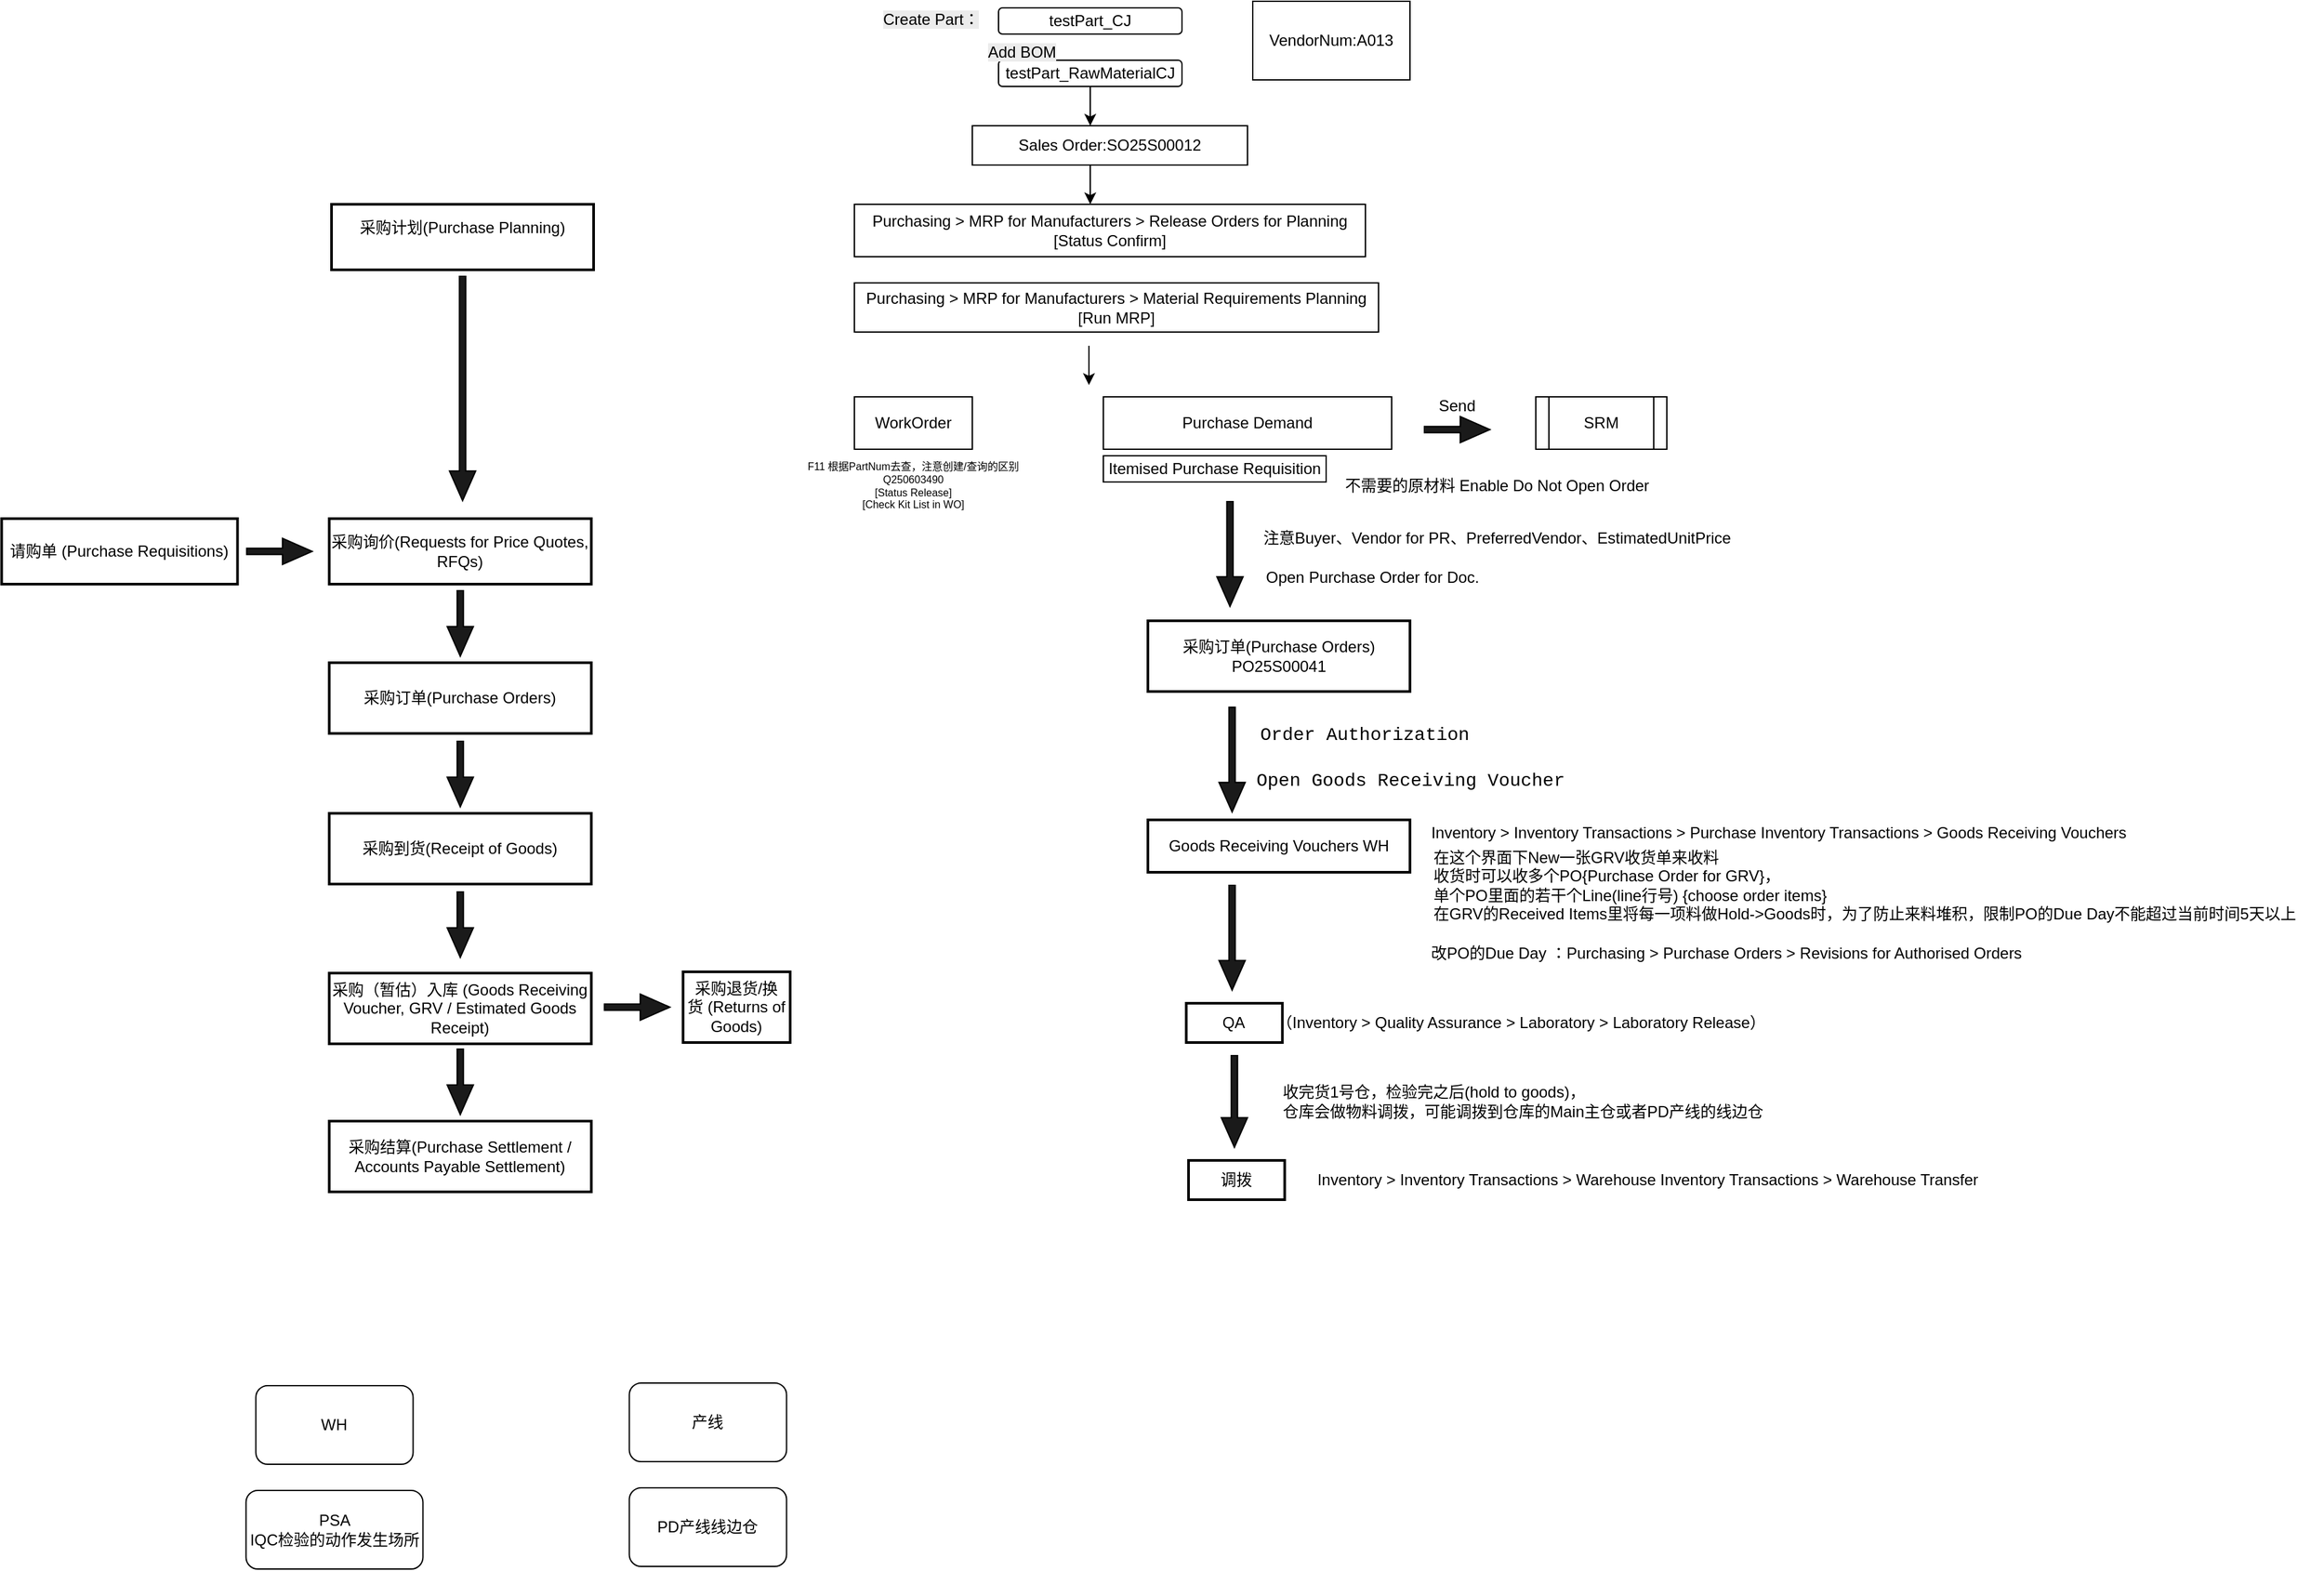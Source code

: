 <mxfile version="27.1.4">
  <diagram name="采购管理" id="mpOXpmmLFO7AId_gfZCV">
    <mxGraphModel dx="1978" dy="2450" grid="1" gridSize="10" guides="1" tooltips="1" connect="1" arrows="1" fold="1" page="1" pageScale="1" pageWidth="1200" pageHeight="1920" math="0" shadow="0">
      <root>
        <mxCell id="0" />
        <mxCell id="1" parent="0" />
        <mxCell id="8VvXhbn4Lma_j9oY6vWO-1" value="采购计划(Purchase Planning)&#xa;" style="whiteSpace=wrap;strokeWidth=2;" parent="1" vertex="1">
          <mxGeometry x="151" y="40" width="200" height="50" as="geometry" />
        </mxCell>
        <mxCell id="8VvXhbn4Lma_j9oY6vWO-2" value="采购询价(Requests for Price Quotes, RFQs)" style="whiteSpace=wrap;strokeWidth=2;" parent="1" vertex="1">
          <mxGeometry x="149.25" y="280" width="200" height="50" as="geometry" />
        </mxCell>
        <mxCell id="8VvXhbn4Lma_j9oY6vWO-4" value="采购订单(Purchase Orders)" style="whiteSpace=wrap;strokeWidth=2;" parent="1" vertex="1">
          <mxGeometry x="149.25" y="390" width="200" height="54" as="geometry" />
        </mxCell>
        <mxCell id="8VvXhbn4Lma_j9oY6vWO-9" value="采购到货(Receipt of Goods)" style="whiteSpace=wrap;strokeWidth=2;" parent="1" vertex="1">
          <mxGeometry x="149.25" y="505" width="200" height="54" as="geometry" />
        </mxCell>
        <mxCell id="8VvXhbn4Lma_j9oY6vWO-10" value="采购（暂估）入库 (Goods Receiving Voucher, GRV / Estimated Goods Receipt)" style="whiteSpace=wrap;strokeWidth=2;" parent="1" vertex="1">
          <mxGeometry x="149.25" y="627" width="200" height="54" as="geometry" />
        </mxCell>
        <mxCell id="8VvXhbn4Lma_j9oY6vWO-11" value="采购结算(Purchase Settlement / Accounts Payable Settlement)" style="whiteSpace=wrap;strokeWidth=2;" parent="1" vertex="1">
          <mxGeometry x="149.25" y="740" width="200" height="54" as="geometry" />
        </mxCell>
        <mxCell id="8VvXhbn4Lma_j9oY6vWO-12" value="采购退货/换货 (Returns of Goods)" style="whiteSpace=wrap;strokeWidth=2;" parent="1" vertex="1">
          <mxGeometry x="419.25" y="626" width="81.75" height="54" as="geometry" />
        </mxCell>
        <mxCell id="8VvXhbn4Lma_j9oY6vWO-13" value="请购单 (Purchase Requisitions)" style="whiteSpace=wrap;strokeWidth=2;" parent="1" vertex="1">
          <mxGeometry x="-100.75" y="280" width="180" height="50" as="geometry" />
        </mxCell>
        <mxCell id="8VvXhbn4Lma_j9oY6vWO-19" value="" style="html=1;shadow=0;dashed=0;align=center;verticalAlign=middle;shape=mxgraph.arrows2.arrow;dy=0.76;dx=22.67;notch=0;fillColor=#1A1A1A;" parent="1" vertex="1">
          <mxGeometry x="86.25" y="295" width="50" height="20" as="geometry" />
        </mxCell>
        <mxCell id="8VvXhbn4Lma_j9oY6vWO-20" value="" style="html=1;shadow=0;dashed=0;align=center;verticalAlign=middle;shape=mxgraph.arrows2.arrow;dy=0.76;dx=22.67;notch=0;fillColor=#1A1A1A;" parent="1" vertex="1">
          <mxGeometry x="359.25" y="643" width="50" height="20" as="geometry" />
        </mxCell>
        <mxCell id="8VvXhbn4Lma_j9oY6vWO-21" value="" style="html=1;shadow=0;dashed=0;align=center;verticalAlign=middle;shape=mxgraph.arrows2.arrow;dy=0.76;dx=22.67;notch=0;fillColor=#1A1A1A;rotation=90;" parent="1" vertex="1">
          <mxGeometry x="165.38" y="170.63" width="171.25" height="20" as="geometry" />
        </mxCell>
        <mxCell id="8VvXhbn4Lma_j9oY6vWO-22" value="" style="html=1;shadow=0;dashed=0;align=center;verticalAlign=middle;shape=mxgraph.arrows2.arrow;dy=0.76;dx=22.67;notch=0;fillColor=#1A1A1A;rotation=90;" parent="1" vertex="1">
          <mxGeometry x="224.25" y="350" width="50" height="20" as="geometry" />
        </mxCell>
        <mxCell id="8VvXhbn4Lma_j9oY6vWO-23" value="" style="html=1;shadow=0;dashed=0;align=center;verticalAlign=middle;shape=mxgraph.arrows2.arrow;dy=0.76;dx=22.67;notch=0;fillColor=#1A1A1A;rotation=90;" parent="1" vertex="1">
          <mxGeometry x="224.25" y="465" width="50" height="20" as="geometry" />
        </mxCell>
        <mxCell id="8VvXhbn4Lma_j9oY6vWO-24" value="" style="html=1;shadow=0;dashed=0;align=center;verticalAlign=middle;shape=mxgraph.arrows2.arrow;dy=0.76;dx=22.67;notch=0;fillColor=#1A1A1A;rotation=90;" parent="1" vertex="1">
          <mxGeometry x="224.25" y="580" width="50" height="20" as="geometry" />
        </mxCell>
        <mxCell id="8VvXhbn4Lma_j9oY6vWO-25" value="" style="html=1;shadow=0;dashed=0;align=center;verticalAlign=middle;shape=mxgraph.arrows2.arrow;dy=0.76;dx=22.67;notch=0;fillColor=#1A1A1A;rotation=90;" parent="1" vertex="1">
          <mxGeometry x="224.25" y="700" width="50" height="20" as="geometry" />
        </mxCell>
        <mxCell id="8VvXhbn4Lma_j9oY6vWO-26" value="WH" style="rounded=1;whiteSpace=wrap;html=1;" parent="1" vertex="1">
          <mxGeometry x="93.25" y="942" width="120" height="60" as="geometry" />
        </mxCell>
        <mxCell id="8VvXhbn4Lma_j9oY6vWO-27" value="PSA&lt;div&gt;IQC检验的动作发生场所&lt;/div&gt;" style="rounded=1;whiteSpace=wrap;html=1;" parent="1" vertex="1">
          <mxGeometry x="85.75" y="1022" width="135" height="60" as="geometry" />
        </mxCell>
        <mxCell id="8VvXhbn4Lma_j9oY6vWO-28" value="PD产线线边仓" style="rounded=1;whiteSpace=wrap;html=1;" parent="1" vertex="1">
          <mxGeometry x="378.25" y="1020" width="120" height="60" as="geometry" />
        </mxCell>
        <mxCell id="8VvXhbn4Lma_j9oY6vWO-29" value="产线" style="rounded=1;whiteSpace=wrap;html=1;" parent="1" vertex="1">
          <mxGeometry x="378.25" y="940" width="120" height="60" as="geometry" />
        </mxCell>
        <mxCell id="8VvXhbn4Lma_j9oY6vWO-32" value="Purchasing &amp;gt; MRP for Manufacturers &amp;gt; Release Orders for Planning&lt;div&gt;[Status Confirm]&lt;/div&gt;" style="whiteSpace=wrap;html=1;" parent="1" vertex="1">
          <mxGeometry x="550" y="40" width="390" height="40" as="geometry" />
        </mxCell>
        <mxCell id="8VvXhbn4Lma_j9oY6vWO-33" value="Sales Order:SO25S00012" style="whiteSpace=wrap;html=1;" parent="1" vertex="1">
          <mxGeometry x="640" y="-20" width="210" height="30" as="geometry" />
        </mxCell>
        <mxCell id="8VvXhbn4Lma_j9oY6vWO-34" value="Purchasing &amp;gt; MRP for Manufacturers &amp;gt; Material Requirements Planning&lt;div&gt;[Run MRP]&lt;/div&gt;" style="whiteSpace=wrap;html=1;" parent="1" vertex="1">
          <mxGeometry x="550" y="100" width="400" height="37.5" as="geometry" />
        </mxCell>
        <mxCell id="8VvXhbn4Lma_j9oY6vWO-35" value="WorkOrder" style="rounded=0;whiteSpace=wrap;html=1;" parent="1" vertex="1">
          <mxGeometry x="550" y="187" width="90" height="40" as="geometry" />
        </mxCell>
        <mxCell id="8VvXhbn4Lma_j9oY6vWO-36" value="Purchase Demand" style="rounded=0;whiteSpace=wrap;html=1;" parent="1" vertex="1">
          <mxGeometry x="740" y="187" width="220" height="40" as="geometry" />
        </mxCell>
        <mxCell id="8VvXhbn4Lma_j9oY6vWO-39" value="SRM" style="shape=process;whiteSpace=wrap;html=1;backgroundOutline=1;" parent="1" vertex="1">
          <mxGeometry x="1070" y="187" width="100" height="40" as="geometry" />
        </mxCell>
        <mxCell id="8VvXhbn4Lma_j9oY6vWO-43" value="" style="group" parent="1" vertex="1" connectable="0">
          <mxGeometry x="980" y="179" width="60" height="43" as="geometry" />
        </mxCell>
        <mxCell id="8VvXhbn4Lma_j9oY6vWO-37" value="" style="html=1;shadow=0;dashed=0;align=center;verticalAlign=middle;shape=mxgraph.arrows2.arrow;dy=0.76;dx=22.67;notch=0;fillColor=#1A1A1A;" parent="8VvXhbn4Lma_j9oY6vWO-43" vertex="1">
          <mxGeometry x="5" y="23" width="50" height="20" as="geometry" />
        </mxCell>
        <mxCell id="8VvXhbn4Lma_j9oY6vWO-38" value="Send" style="text;html=1;align=center;verticalAlign=middle;whiteSpace=wrap;rounded=0;" parent="8VvXhbn4Lma_j9oY6vWO-43" vertex="1">
          <mxGeometry width="60" height="30" as="geometry" />
        </mxCell>
        <mxCell id="8VvXhbn4Lma_j9oY6vWO-44" value="F11 根据PartNum去查，注意创建/查询的区别&lt;div&gt;Q250603490&lt;/div&gt;&lt;div&gt;[Status Release]&lt;/div&gt;&lt;div&gt;[Check Kit List in WO]&lt;/div&gt;" style="text;html=1;align=center;verticalAlign=middle;whiteSpace=wrap;rounded=0;fontSize=8;" parent="1" vertex="1">
          <mxGeometry x="505" y="232" width="180" height="46" as="geometry" />
        </mxCell>
        <mxCell id="8VvXhbn4Lma_j9oY6vWO-46" value="testPart_CJ" style="rounded=1;whiteSpace=wrap;html=1;" parent="1" vertex="1">
          <mxGeometry x="660" y="-110" width="140" height="20" as="geometry" />
        </mxCell>
        <mxCell id="8VvXhbn4Lma_j9oY6vWO-49" value="testPart_RawMaterialCJ&lt;span style=&quot;color: rgba(0, 0, 0, 0); font-family: monospace; font-size: 0px; text-align: start; text-wrap-mode: nowrap;&quot;&gt;%3CmxGraphModel%3E%3Croot%3E%3CmxCell%20id%3D%220%22%2F%3E%3CmxCell%20id%3D%221%22%20parent%3D%220%22%2F%3E%3CmxCell%20id%3D%222%22%20value%3D%22Create%20Part%EF%BC%9AtestPart_CJ%22%20style%3D%22rounded%3D1%3BwhiteSpace%3Dwrap%3Bhtml%3D1%3B%22%20vertex%3D%221%22%20parent%3D%221%22%3E%3CmxGeometry%20x%3D%22660%22%20y%3D%22-150%22%20width%3D%22150%22%20height%3D%2220%22%20as%3D%22geometry%22%2F%3E%3C%2FmxCell%3E%3C%2Froot%3E%3C%2FmxGraphModel%3E&lt;/span&gt;" style="rounded=1;whiteSpace=wrap;html=1;" parent="1" vertex="1">
          <mxGeometry x="660" y="-70" width="140" height="20" as="geometry" />
        </mxCell>
        <mxCell id="8VvXhbn4Lma_j9oY6vWO-50" value="&lt;span style=&quot;color: rgb(0, 0, 0); font-family: Helvetica; font-size: 12px; font-style: normal; font-variant-ligatures: normal; font-variant-caps: normal; font-weight: 400; letter-spacing: normal; orphans: 2; text-align: center; text-indent: 0px; text-transform: none; widows: 2; word-spacing: 0px; -webkit-text-stroke-width: 0px; white-space: normal; background-color: rgb(236, 236, 236); text-decoration-thickness: initial; text-decoration-style: initial; text-decoration-color: initial; display: inline !important; float: none;&quot;&gt;Create Part：&lt;/span&gt;" style="text;whiteSpace=wrap;html=1;" parent="1" vertex="1">
          <mxGeometry x="570" y="-115" width="80" height="30" as="geometry" />
        </mxCell>
        <mxCell id="8VvXhbn4Lma_j9oY6vWO-51" value="&lt;span style=&quot;color: rgb(0, 0, 0); font-family: Helvetica; font-size: 12px; font-style: normal; font-variant-ligatures: normal; font-variant-caps: normal; font-weight: 400; letter-spacing: normal; orphans: 2; text-align: center; text-indent: 0px; text-transform: none; widows: 2; word-spacing: 0px; -webkit-text-stroke-width: 0px; white-space: normal; background-color: rgb(236, 236, 236); text-decoration-thickness: initial; text-decoration-style: initial; text-decoration-color: initial; float: none; display: inline !important;&quot;&gt;Add BOM&lt;/span&gt;" style="text;whiteSpace=wrap;html=1;" parent="1" vertex="1">
          <mxGeometry x="650" y="-90" width="80" height="30" as="geometry" />
        </mxCell>
        <mxCell id="8VvXhbn4Lma_j9oY6vWO-53" value="VendorNum:A013" style="whiteSpace=wrap;html=1;" parent="1" vertex="1">
          <mxGeometry x="854" y="-115" width="120" height="60" as="geometry" />
        </mxCell>
        <mxCell id="8VvXhbn4Lma_j9oY6vWO-54" value="Itemised Purchase Requisition" style="rounded=0;whiteSpace=wrap;html=1;" parent="1" vertex="1">
          <mxGeometry x="740" y="232" width="170" height="20" as="geometry" />
        </mxCell>
        <mxCell id="8VvXhbn4Lma_j9oY6vWO-55" value="采购订单(Purchase Orders)&#xa;PO25S00041" style="whiteSpace=wrap;strokeWidth=2;" parent="1" vertex="1">
          <mxGeometry x="774" y="358" width="200" height="54" as="geometry" />
        </mxCell>
        <mxCell id="8VvXhbn4Lma_j9oY6vWO-56" value="" style="html=1;shadow=0;dashed=0;align=center;verticalAlign=middle;shape=mxgraph.arrows2.arrow;dy=0.76;dx=22.67;notch=0;fillColor=#1A1A1A;rotation=90;" parent="1" vertex="1">
          <mxGeometry x="796.63" y="297" width="80" height="20" as="geometry" />
        </mxCell>
        <mxCell id="8VvXhbn4Lma_j9oY6vWO-57" value="Open Purchase Order for Doc." style="text;html=1;align=center;verticalAlign=middle;resizable=0;points=[];autosize=1;strokeColor=none;fillColor=none;" parent="1" vertex="1">
          <mxGeometry x="850" y="310" width="190" height="30" as="geometry" />
        </mxCell>
        <mxCell id="8VvXhbn4Lma_j9oY6vWO-60" value="" style="endArrow=classic;html=1;rounded=0;" parent="1" edge="1">
          <mxGeometry width="50" height="50" relative="1" as="geometry">
            <mxPoint x="730" y="-50" as="sourcePoint" />
            <mxPoint x="730" y="-20" as="targetPoint" />
          </mxGeometry>
        </mxCell>
        <mxCell id="8VvXhbn4Lma_j9oY6vWO-61" value="" style="endArrow=classic;html=1;rounded=0;" parent="1" edge="1">
          <mxGeometry width="50" height="50" relative="1" as="geometry">
            <mxPoint x="730" y="10" as="sourcePoint" />
            <mxPoint x="730" y="40" as="targetPoint" />
          </mxGeometry>
        </mxCell>
        <mxCell id="8VvXhbn4Lma_j9oY6vWO-62" value="" style="endArrow=classic;html=1;rounded=0;" parent="1" edge="1">
          <mxGeometry width="50" height="50" relative="1" as="geometry">
            <mxPoint x="729" y="148" as="sourcePoint" />
            <mxPoint x="729" y="178" as="targetPoint" />
          </mxGeometry>
        </mxCell>
        <mxCell id="8VvXhbn4Lma_j9oY6vWO-63" value="" style="html=1;shadow=0;dashed=0;align=center;verticalAlign=middle;shape=mxgraph.arrows2.arrow;dy=0.76;dx=22.67;notch=0;fillColor=#1A1A1A;rotation=90;" parent="1" vertex="1">
          <mxGeometry x="798.25" y="454" width="80" height="20" as="geometry" />
        </mxCell>
        <mxCell id="8VvXhbn4Lma_j9oY6vWO-64" value="&lt;div style=&quot;font-family: Consolas, &amp;quot;Courier New&amp;quot;, monospace; font-size: 14px; line-height: 19px; white-space-collapse: preserve;&quot;&gt;&lt;font style=&quot;color: rgb(0, 0, 0);&quot;&gt;Order Authorization&lt;/font&gt;&lt;/div&gt;" style="text;html=1;align=center;verticalAlign=middle;resizable=0;points=[];autosize=1;strokeColor=none;fillColor=none;fontFamily=Helvetica;fontSize=12;fontColor=default;" parent="1" vertex="1">
          <mxGeometry x="854" y="430" width="170" height="30" as="geometry" />
        </mxCell>
        <mxCell id="8VvXhbn4Lma_j9oY6vWO-65" value="Goods Receiving Vouchers WH" style="whiteSpace=wrap;strokeWidth=2;" parent="1" vertex="1">
          <mxGeometry x="774" y="510" width="200" height="40" as="geometry" />
        </mxCell>
        <mxCell id="8VvXhbn4Lma_j9oY6vWO-66" value="在这个界面下New一张GRV收货单来收料&amp;nbsp;&lt;div&gt;收货时可以收多个PO{Purchase Order for GRV}，&lt;/div&gt;&lt;div&gt;单个PO里面的若干个Line(line行号) {choose order items}&lt;/div&gt;&lt;div&gt;在GRV的Received Items里将每一项料做Hold-&amp;gt;Goods时，为了防止来料堆积，限制PO的Due Day不能超过当前时间5天以上&lt;/div&gt;" style="text;html=1;align=left;verticalAlign=middle;resizable=0;points=[];autosize=1;strokeColor=none;fillColor=none;" parent="1" vertex="1">
          <mxGeometry x="990" y="525" width="680" height="70" as="geometry" />
        </mxCell>
        <mxCell id="8VvXhbn4Lma_j9oY6vWO-67" value="" style="html=1;shadow=0;dashed=0;align=center;verticalAlign=middle;shape=mxgraph.arrows2.arrow;dy=0.76;dx=22.67;notch=0;fillColor=#1A1A1A;rotation=90;" parent="1" vertex="1">
          <mxGeometry x="798.25" y="590" width="80" height="20" as="geometry" />
        </mxCell>
        <mxCell id="8VvXhbn4Lma_j9oY6vWO-69" value="QA" style="whiteSpace=wrap;strokeWidth=2;" parent="1" vertex="1">
          <mxGeometry x="803.26" y="650" width="73.37" height="30" as="geometry" />
        </mxCell>
        <mxCell id="8VvXhbn4Lma_j9oY6vWO-70" value="（Inventory &amp;gt; Quality Assurance &amp;gt; Laboratory &amp;gt; Laboratory Release）&amp;nbsp;" style="text;html=1;align=center;verticalAlign=middle;resizable=0;points=[];autosize=1;strokeColor=none;fillColor=none;" parent="1" vertex="1">
          <mxGeometry x="860" y="650" width="400" height="30" as="geometry" />
        </mxCell>
        <mxCell id="8VvXhbn4Lma_j9oY6vWO-71" value="收完货1号仓，检验完之后(hold to goods)，&lt;div&gt;仓库会做物料调拨，可能调拨到仓库的Main主仓或者PD产线的线边仓&lt;/div&gt;" style="text;html=1;align=left;verticalAlign=middle;resizable=0;points=[];autosize=1;strokeColor=none;fillColor=none;" parent="1" vertex="1">
          <mxGeometry x="875" y="705" width="390" height="40" as="geometry" />
        </mxCell>
        <mxCell id="8VvXhbn4Lma_j9oY6vWO-72" value="" style="html=1;shadow=0;dashed=0;align=center;verticalAlign=middle;shape=mxgraph.arrows2.arrow;dy=0.76;dx=22.67;notch=0;fillColor=#1A1A1A;rotation=90;" parent="1" vertex="1">
          <mxGeometry x="805" y="715" width="70" height="20" as="geometry" />
        </mxCell>
        <mxCell id="8VvXhbn4Lma_j9oY6vWO-73" value="调拨" style="whiteSpace=wrap;strokeWidth=2;" parent="1" vertex="1">
          <mxGeometry x="805" y="770" width="73.37" height="30" as="geometry" />
        </mxCell>
        <mxCell id="-tq-Yu4QPnls8kOH72EO-1" value="不需要的原材料 Enable Do Not Open Order" style="text;html=1;align=center;verticalAlign=middle;resizable=0;points=[];autosize=1;strokeColor=none;fillColor=none;" vertex="1" parent="1">
          <mxGeometry x="910" y="240" width="260" height="30" as="geometry" />
        </mxCell>
        <mxCell id="-tq-Yu4QPnls8kOH72EO-2" value="注意Buyer、Vendor for PR、PreferredVendor、EstimatedUnitPrice" style="text;html=1;align=center;verticalAlign=middle;resizable=0;points=[];autosize=1;strokeColor=none;fillColor=none;" vertex="1" parent="1">
          <mxGeometry x="850" y="280" width="380" height="30" as="geometry" />
        </mxCell>
        <mxCell id="-tq-Yu4QPnls8kOH72EO-3" value="Inventory &amp;gt; Inventory Transactions &amp;gt; Purchase Inventory Transactions &amp;gt; Goods Receiving Vouchers" style="text;html=1;align=center;verticalAlign=middle;resizable=0;points=[];autosize=1;strokeColor=none;fillColor=none;" vertex="1" parent="1">
          <mxGeometry x="980" y="505" width="550" height="30" as="geometry" />
        </mxCell>
        <mxCell id="-tq-Yu4QPnls8kOH72EO-4" value="&lt;div style=&quot;font-family: Consolas, &amp;quot;Courier New&amp;quot;, monospace; font-size: 14px; line-height: 19px; white-space-collapse: preserve;&quot;&gt;&lt;font style=&quot;color: rgb(0, 0, 0);&quot;&gt;Open Goods Receiving Voucher&lt;/font&gt;&lt;/div&gt;" style="text;html=1;align=center;verticalAlign=middle;resizable=0;points=[];autosize=1;strokeColor=none;fillColor=none;fontFamily=Helvetica;fontSize=12;fontColor=default;" vertex="1" parent="1">
          <mxGeometry x="854" y="465" width="240" height="30" as="geometry" />
        </mxCell>
        <mxCell id="-tq-Yu4QPnls8kOH72EO-5" value="改PO的Due Day ：Purchasing &amp;gt; Purchase Orders &amp;gt; Revisions for Authorised Orders" style="text;html=1;align=center;verticalAlign=middle;resizable=0;points=[];autosize=1;strokeColor=none;fillColor=none;" vertex="1" parent="1">
          <mxGeometry x="980" y="597" width="470" height="30" as="geometry" />
        </mxCell>
        <mxCell id="-tq-Yu4QPnls8kOH72EO-6" value="Inventory &amp;gt; Inventory Transactions &amp;gt; Warehouse Inventory Transactions &amp;gt; Warehouse Transfer" style="text;html=1;align=center;verticalAlign=middle;resizable=0;points=[];autosize=1;strokeColor=none;fillColor=none;" vertex="1" parent="1">
          <mxGeometry x="890" y="770" width="530" height="30" as="geometry" />
        </mxCell>
      </root>
    </mxGraphModel>
  </diagram>
</mxfile>

